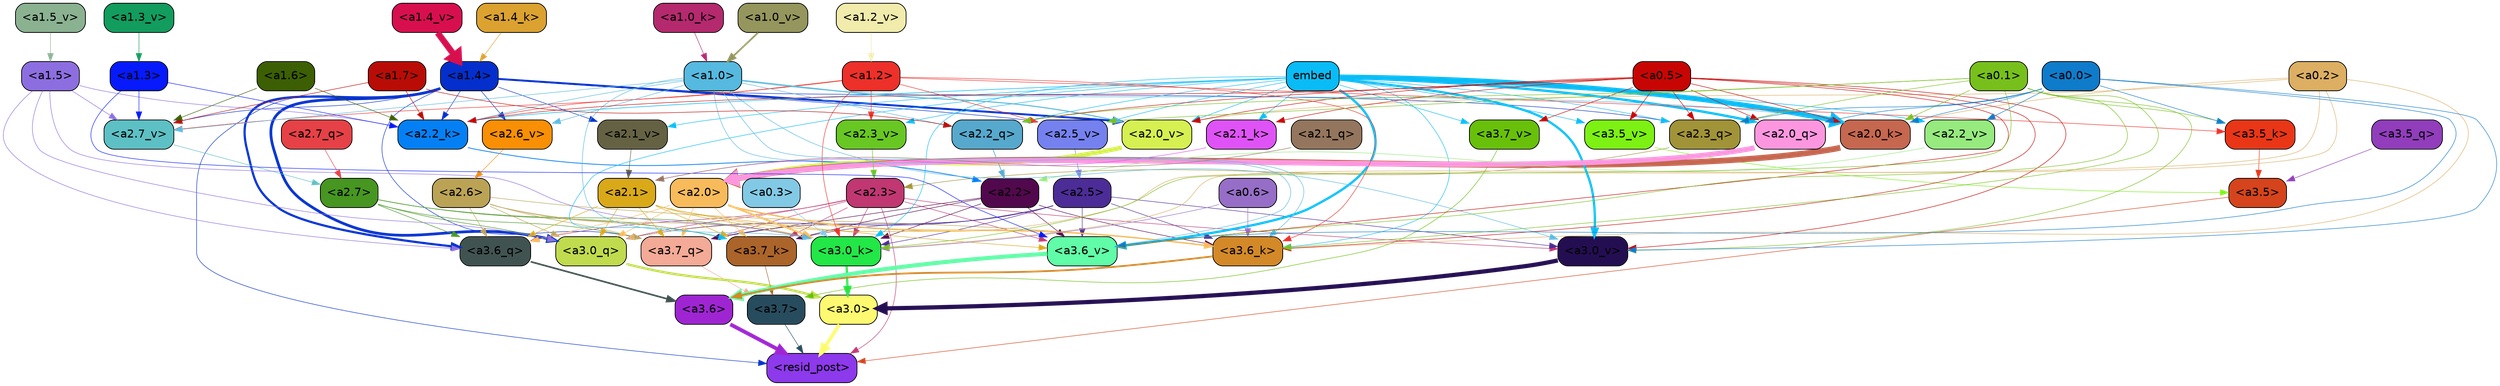 strict digraph "" {
	graph [bgcolor=transparent,
		layout=dot,
		overlap=false,
		splines=true
	];
	"<a3.7>"	[color=black,
		fillcolor="#274c5d",
		fontname=Helvetica,
		shape=box,
		style="filled, rounded"];
	"<resid_post>"	[color=black,
		fillcolor="#8d39ec",
		fontname=Helvetica,
		shape=box,
		style="filled, rounded"];
	"<a3.7>" -> "<resid_post>"	[color="#274c5d",
		penwidth=0.6];
	"<a3.6>"	[color=black,
		fillcolor="#9f25d2",
		fontname=Helvetica,
		shape=box,
		style="filled, rounded"];
	"<a3.6>" -> "<resid_post>"	[color="#9f25d2",
		penwidth=4.646730065345764];
	"<a3.5>"	[color=black,
		fillcolor="#d5441c",
		fontname=Helvetica,
		shape=box,
		style="filled, rounded"];
	"<a3.5>" -> "<resid_post>"	[color="#d5441c",
		penwidth=0.6];
	"<a3.0>"	[color=black,
		fillcolor="#fdfa71",
		fontname=Helvetica,
		shape=box,
		style="filled, rounded"];
	"<a3.0>" -> "<resid_post>"	[color="#fdfa71",
		penwidth=4.323132634162903];
	"<a2.3>"	[color=black,
		fillcolor="#c03772",
		fontname=Helvetica,
		shape=box,
		style="filled, rounded"];
	"<a2.3>" -> "<resid_post>"	[color="#c03772",
		penwidth=0.6];
	"<a3.7_q>"	[color=black,
		fillcolor="#f3aa96",
		fontname=Helvetica,
		shape=box,
		style="filled, rounded"];
	"<a2.3>" -> "<a3.7_q>"	[color="#c03772",
		penwidth=0.6];
	"<a3.6_q>"	[color=black,
		fillcolor="#415351",
		fontname=Helvetica,
		shape=box,
		style="filled, rounded"];
	"<a2.3>" -> "<a3.6_q>"	[color="#c03772",
		penwidth=0.6];
	"<a3.0_q>"	[color=black,
		fillcolor="#c0db4e",
		fontname=Helvetica,
		shape=box,
		style="filled, rounded"];
	"<a2.3>" -> "<a3.0_q>"	[color="#c03772",
		penwidth=0.6];
	"<a3.7_k>"	[color=black,
		fillcolor="#ab642a",
		fontname=Helvetica,
		shape=box,
		style="filled, rounded"];
	"<a2.3>" -> "<a3.7_k>"	[color="#c03772",
		penwidth=0.6];
	"<a3.0_k>"	[color=black,
		fillcolor="#23e647",
		fontname=Helvetica,
		shape=box,
		style="filled, rounded"];
	"<a2.3>" -> "<a3.0_k>"	[color="#c03772",
		penwidth=0.6];
	"<a3.6_v>"	[color=black,
		fillcolor="#61fca7",
		fontname=Helvetica,
		shape=box,
		style="filled, rounded"];
	"<a2.3>" -> "<a3.6_v>"	[color="#c03772",
		penwidth=0.6];
	"<a3.0_v>"	[color=black,
		fillcolor="#240e52",
		fontname=Helvetica,
		shape=box,
		style="filled, rounded"];
	"<a2.3>" -> "<a3.0_v>"	[color="#c03772",
		penwidth=0.6];
	"<a1.4>"	[color=black,
		fillcolor="#042fcc",
		fontname=Helvetica,
		shape=box,
		style="filled, rounded"];
	"<a1.4>" -> "<resid_post>"	[color="#042fcc",
		penwidth=0.6];
	"<a1.4>" -> "<a3.7_q>"	[color="#042fcc",
		penwidth=0.6];
	"<a1.4>" -> "<a3.6_q>"	[color="#042fcc",
		penwidth=2.700703263282776];
	"<a1.4>" -> "<a3.0_q>"	[color="#042fcc",
		penwidth=3.34255850315094];
	"<a2.3_q>"	[color=black,
		fillcolor="#a19338",
		fontname=Helvetica,
		shape=box,
		style="filled, rounded"];
	"<a1.4>" -> "<a2.3_q>"	[color="#042fcc",
		penwidth=0.6];
	"<a2.2_k>"	[color=black,
		fillcolor="#0580f4",
		fontname=Helvetica,
		shape=box,
		style="filled, rounded"];
	"<a1.4>" -> "<a2.2_k>"	[color="#042fcc",
		penwidth=0.6];
	"<a2.7_v>"	[color=black,
		fillcolor="#5dc0c4",
		fontname=Helvetica,
		shape=box,
		style="filled, rounded"];
	"<a1.4>" -> "<a2.7_v>"	[color="#042fcc",
		penwidth=0.6];
	"<a2.6_v>"	[color=black,
		fillcolor="#f88f05",
		fontname=Helvetica,
		shape=box,
		style="filled, rounded"];
	"<a1.4>" -> "<a2.6_v>"	[color="#042fcc",
		penwidth=0.6];
	"<a2.5_v>"	[color=black,
		fillcolor="#7581ee",
		fontname=Helvetica,
		shape=box,
		style="filled, rounded"];
	"<a1.4>" -> "<a2.5_v>"	[color="#042fcc",
		penwidth=0.6];
	"<a2.1_v>"	[color=black,
		fillcolor="#646243",
		fontname=Helvetica,
		shape=box,
		style="filled, rounded"];
	"<a1.4>" -> "<a2.1_v>"	[color="#042fcc",
		penwidth=0.6];
	"<a2.0_v>"	[color=black,
		fillcolor="#d6ef51",
		fontname=Helvetica,
		shape=box,
		style="filled, rounded"];
	"<a1.4>" -> "<a2.0_v>"	[color="#042fcc",
		penwidth=2.387977123260498];
	"<a3.7_q>" -> "<a3.7>"	[color="#f3aa96",
		penwidth=0.6];
	"<a3.6_q>" -> "<a3.6>"	[color="#415351",
		penwidth=2.03758105635643];
	"<a3.5_q>"	[color=black,
		fillcolor="#913dbc",
		fontname=Helvetica,
		shape=box,
		style="filled, rounded"];
	"<a3.5_q>" -> "<a3.5>"	[color="#913dbc",
		penwidth=0.6];
	"<a3.0_q>" -> "<a3.0>"	[color="#c0db4e",
		penwidth=2.8638100624084473];
	"<a3.7_k>" -> "<a3.7>"	[color="#ab642a",
		penwidth=0.6];
	"<a3.6_k>"	[color=black,
		fillcolor="#d38928",
		fontname=Helvetica,
		shape=box,
		style="filled, rounded"];
	"<a3.6_k>" -> "<a3.6>"	[color="#d38928",
		penwidth=2.174198240041733];
	"<a3.5_k>"	[color=black,
		fillcolor="#e93616",
		fontname=Helvetica,
		shape=box,
		style="filled, rounded"];
	"<a3.5_k>" -> "<a3.5>"	[color="#e93616",
		penwidth=0.6];
	"<a3.0_k>" -> "<a3.0>"	[color="#23e647",
		penwidth=2.6274144649505615];
	"<a3.7_v>"	[color=black,
		fillcolor="#68c00b",
		fontname=Helvetica,
		shape=box,
		style="filled, rounded"];
	"<a3.7_v>" -> "<a3.7>"	[color="#68c00b",
		penwidth=0.6];
	"<a3.6_v>" -> "<a3.6>"	[color="#61fca7",
		penwidth=5.002329230308533];
	"<a3.5_v>"	[color=black,
		fillcolor="#7cf113",
		fontname=Helvetica,
		shape=box,
		style="filled, rounded"];
	"<a3.5_v>" -> "<a3.5>"	[color="#7cf113",
		penwidth=0.6];
	"<a3.0_v>" -> "<a3.0>"	[color="#240e52",
		penwidth=5.188832879066467];
	"<a2.7>"	[color=black,
		fillcolor="#469621",
		fontname=Helvetica,
		shape=box,
		style="filled, rounded"];
	"<a2.7>" -> "<a3.7_q>"	[color="#469621",
		penwidth=0.6];
	"<a2.7>" -> "<a3.6_q>"	[color="#469621",
		penwidth=0.6];
	"<a2.7>" -> "<a3.0_q>"	[color="#469621",
		penwidth=0.6];
	"<a2.7>" -> "<a3.7_k>"	[color="#469621",
		penwidth=0.6];
	"<a2.7>" -> "<a3.0_k>"	[color="#469621",
		penwidth=0.6];
	"<a2.6>"	[color=black,
		fillcolor="#bba356",
		fontname=Helvetica,
		shape=box,
		style="filled, rounded"];
	"<a2.6>" -> "<a3.7_q>"	[color="#bba356",
		penwidth=0.6];
	"<a2.6>" -> "<a3.6_q>"	[color="#bba356",
		penwidth=0.6];
	"<a2.6>" -> "<a3.0_q>"	[color="#bba356",
		penwidth=0.6];
	"<a2.6>" -> "<a3.7_k>"	[color="#bba356",
		penwidth=0.6];
	"<a2.6>" -> "<a3.6_k>"	[color="#bba356",
		penwidth=0.6];
	"<a2.6>" -> "<a3.0_k>"	[color="#bba356",
		penwidth=0.6];
	"<a2.5>"	[color=black,
		fillcolor="#4c2c96",
		fontname=Helvetica,
		shape=box,
		style="filled, rounded"];
	"<a2.5>" -> "<a3.7_q>"	[color="#4c2c96",
		penwidth=0.6];
	"<a2.5>" -> "<a3.0_q>"	[color="#4c2c96",
		penwidth=0.6];
	"<a2.5>" -> "<a3.7_k>"	[color="#4c2c96",
		penwidth=0.6];
	"<a2.5>" -> "<a3.6_k>"	[color="#4c2c96",
		penwidth=0.6];
	"<a2.5>" -> "<a3.0_k>"	[color="#4c2c96",
		penwidth=0.6];
	"<a2.5>" -> "<a3.6_v>"	[color="#4c2c96",
		penwidth=0.6];
	"<a2.5>" -> "<a3.0_v>"	[color="#4c2c96",
		penwidth=0.6];
	"<a2.2>"	[color=black,
		fillcolor="#52084d",
		fontname=Helvetica,
		shape=box,
		style="filled, rounded"];
	"<a2.2>" -> "<a3.7_q>"	[color="#52084d",
		penwidth=0.6];
	"<a2.2>" -> "<a3.7_k>"	[color="#52084d",
		penwidth=0.6];
	"<a2.2>" -> "<a3.6_k>"	[color="#52084d",
		penwidth=0.6];
	"<a2.2>" -> "<a3.0_k>"	[color="#52084d",
		penwidth=0.6];
	"<a2.2>" -> "<a3.6_v>"	[color="#52084d",
		penwidth=0.6];
	"<a2.1>"	[color=black,
		fillcolor="#d9a919",
		fontname=Helvetica,
		shape=box,
		style="filled, rounded"];
	"<a2.1>" -> "<a3.7_q>"	[color="#d9a919",
		penwidth=0.6];
	"<a2.1>" -> "<a3.6_q>"	[color="#d9a919",
		penwidth=0.6];
	"<a2.1>" -> "<a3.0_q>"	[color="#d9a919",
		penwidth=0.6];
	"<a2.1>" -> "<a3.7_k>"	[color="#d9a919",
		penwidth=0.6];
	"<a2.1>" -> "<a3.6_k>"	[color="#d9a919",
		penwidth=0.6];
	"<a2.1>" -> "<a3.0_k>"	[color="#d9a919",
		penwidth=0.6];
	"<a2.1>" -> "<a3.6_v>"	[color="#d9a919",
		penwidth=0.6];
	"<a2.0>"	[color=black,
		fillcolor="#f8bb5b",
		fontname=Helvetica,
		shape=box,
		style="filled, rounded"];
	"<a2.0>" -> "<a3.7_q>"	[color="#f8bb5b",
		penwidth=0.6];
	"<a2.0>" -> "<a3.6_q>"	[color="#f8bb5b",
		penwidth=0.6];
	"<a2.0>" -> "<a3.0_q>"	[color="#f8bb5b",
		penwidth=0.6];
	"<a2.0>" -> "<a3.7_k>"	[color="#f8bb5b",
		penwidth=0.6];
	"<a2.0>" -> "<a3.6_k>"	[color="#f8bb5b",
		penwidth=1.6454488784074783];
	"<a2.0>" -> "<a3.0_k>"	[color="#f8bb5b",
		penwidth=2.2218968719244003];
	"<a1.5>"	[color=black,
		fillcolor="#8d6ee0",
		fontname=Helvetica,
		shape=box,
		style="filled, rounded"];
	"<a1.5>" -> "<a3.6_q>"	[color="#8d6ee0",
		penwidth=0.6];
	"<a1.5>" -> "<a3.0_q>"	[color="#8d6ee0",
		penwidth=0.6];
	"<a1.5>" -> "<a3.0_k>"	[color="#8d6ee0",
		penwidth=0.6];
	"<a1.5>" -> "<a2.2_k>"	[color="#8d6ee0",
		penwidth=0.6];
	"<a1.5>" -> "<a2.7_v>"	[color="#8d6ee0",
		penwidth=0.6];
	"<a0.2>"	[color=black,
		fillcolor="#dcaf63",
		fontname=Helvetica,
		shape=box,
		style="filled, rounded"];
	"<a0.2>" -> "<a3.0_q>"	[color="#dcaf63",
		penwidth=0.6];
	"<a0.2>" -> "<a3.6_k>"	[color="#dcaf63",
		penwidth=0.6];
	"<a0.2>" -> "<a3.0_k>"	[color="#dcaf63",
		penwidth=0.6];
	"<a2.0_k>"	[color=black,
		fillcolor="#c66750",
		fontname=Helvetica,
		shape=box,
		style="filled, rounded"];
	"<a0.2>" -> "<a2.0_k>"	[color="#dcaf63",
		penwidth=0.6];
	"<a0.2>" -> "<a2.0_v>"	[color="#dcaf63",
		penwidth=0.6];
	embed	[color=black,
		fillcolor="#09bcf6",
		fontname=Helvetica,
		shape=box,
		style="filled, rounded"];
	embed -> "<a3.7_k>"	[color="#09bcf6",
		penwidth=0.6];
	embed -> "<a3.6_k>"	[color="#09bcf6",
		penwidth=0.6];
	embed -> "<a3.0_k>"	[color="#09bcf6",
		penwidth=0.6];
	embed -> "<a3.7_v>"	[color="#09bcf6",
		penwidth=0.6];
	embed -> "<a3.6_v>"	[color="#09bcf6",
		penwidth=2.8301228284835815];
	embed -> "<a3.5_v>"	[color="#09bcf6",
		penwidth=0.6];
	embed -> "<a3.0_v>"	[color="#09bcf6",
		penwidth=2.7660785913467407];
	embed -> "<a2.3_q>"	[color="#09bcf6",
		penwidth=0.6];
	"<a2.2_q>"	[color=black,
		fillcolor="#57a8cd",
		fontname=Helvetica,
		shape=box,
		style="filled, rounded"];
	embed -> "<a2.2_q>"	[color="#09bcf6",
		penwidth=0.6];
	"<a2.0_q>"	[color=black,
		fillcolor="#fc97df",
		fontname=Helvetica,
		shape=box,
		style="filled, rounded"];
	embed -> "<a2.0_q>"	[color="#09bcf6",
		penwidth=2.918822765350342];
	embed -> "<a2.2_k>"	[color="#09bcf6",
		penwidth=0.7099294662475586];
	"<a2.1_k>"	[color=black,
		fillcolor="#df53f6",
		fontname=Helvetica,
		shape=box,
		style="filled, rounded"];
	embed -> "<a2.1_k>"	[color="#09bcf6",
		penwidth=0.6];
	embed -> "<a2.0_k>"	[color="#09bcf6",
		penwidth=6.075345039367676];
	embed -> "<a2.5_v>"	[color="#09bcf6",
		penwidth=0.6];
	"<a2.3_v>"	[color=black,
		fillcolor="#68c722",
		fontname=Helvetica,
		shape=box,
		style="filled, rounded"];
	embed -> "<a2.3_v>"	[color="#09bcf6",
		penwidth=0.6];
	"<a2.2_v>"	[color=black,
		fillcolor="#96ea7e",
		fontname=Helvetica,
		shape=box,
		style="filled, rounded"];
	embed -> "<a2.2_v>"	[color="#09bcf6",
		penwidth=0.6909599304199219];
	embed -> "<a2.1_v>"	[color="#09bcf6",
		penwidth=0.6];
	embed -> "<a2.0_v>"	[color="#09bcf6",
		penwidth=0.6];
	"<a1.2>"	[color=black,
		fillcolor="#ed3029",
		fontname=Helvetica,
		shape=box,
		style="filled, rounded"];
	"<a1.2>" -> "<a3.6_k>"	[color="#ed3029",
		penwidth=0.6];
	"<a1.2>" -> "<a3.5_k>"	[color="#ed3029",
		penwidth=0.6];
	"<a1.2>" -> "<a3.0_k>"	[color="#ed3029",
		penwidth=0.6];
	"<a1.2>" -> "<a2.2_k>"	[color="#ed3029",
		penwidth=0.6];
	"<a1.2>" -> "<a2.7_v>"	[color="#ed3029",
		penwidth=0.6];
	"<a1.2>" -> "<a2.5_v>"	[color="#ed3029",
		penwidth=0.6];
	"<a1.2>" -> "<a2.3_v>"	[color="#ed3029",
		penwidth=0.6];
	"<a1.0>"	[color=black,
		fillcolor="#56b9df",
		fontname=Helvetica,
		shape=box,
		style="filled, rounded"];
	"<a1.0>" -> "<a3.6_k>"	[color="#56b9df",
		penwidth=0.6];
	"<a1.0>" -> "<a3.0_k>"	[color="#56b9df",
		penwidth=0.6];
	"<a1.0>" -> "<a3.6_v>"	[color="#56b9df",
		penwidth=0.6];
	"<a1.0>" -> "<a3.0_v>"	[color="#56b9df",
		penwidth=0.6];
	"<a1.0>" -> "<a2.2_q>"	[color="#56b9df",
		penwidth=0.6];
	"<a1.0>" -> "<a2.2_k>"	[color="#56b9df",
		penwidth=0.6];
	"<a1.0>" -> "<a2.0_k>"	[color="#56b9df",
		penwidth=0.6];
	"<a1.0>" -> "<a2.7_v>"	[color="#56b9df",
		penwidth=0.6];
	"<a1.0>" -> "<a2.6_v>"	[color="#56b9df",
		penwidth=0.6];
	"<a1.0>" -> "<a2.0_v>"	[color="#56b9df",
		penwidth=1.2435333728790283];
	"<a0.6>"	[color=black,
		fillcolor="#966ec7",
		fontname=Helvetica,
		shape=box,
		style="filled, rounded"];
	"<a0.6>" -> "<a3.6_k>"	[color="#966ec7",
		penwidth=0.6];
	"<a0.6>" -> "<a3.0_k>"	[color="#966ec7",
		penwidth=0.6];
	"<a0.5>"	[color=black,
		fillcolor="#c70604",
		fontname=Helvetica,
		shape=box,
		style="filled, rounded"];
	"<a0.5>" -> "<a3.6_k>"	[color="#c70604",
		penwidth=0.6];
	"<a0.5>" -> "<a3.7_v>"	[color="#c70604",
		penwidth=0.6];
	"<a0.5>" -> "<a3.6_v>"	[color="#c70604",
		penwidth=0.6];
	"<a0.5>" -> "<a3.5_v>"	[color="#c70604",
		penwidth=0.6];
	"<a0.5>" -> "<a3.0_v>"	[color="#c70604",
		penwidth=0.6124261617660522];
	"<a0.5>" -> "<a2.3_q>"	[color="#c70604",
		penwidth=0.6];
	"<a0.5>" -> "<a2.2_q>"	[color="#c70604",
		penwidth=0.6];
	"<a0.5>" -> "<a2.0_q>"	[color="#c70604",
		penwidth=0.6];
	"<a0.5>" -> "<a2.2_k>"	[color="#c70604",
		penwidth=0.6];
	"<a0.5>" -> "<a2.1_k>"	[color="#c70604",
		penwidth=0.6];
	"<a0.5>" -> "<a2.0_k>"	[color="#c70604",
		penwidth=0.6112704277038574];
	"<a0.5>" -> "<a2.0_v>"	[color="#c70604",
		penwidth=0.6];
	"<a0.1>"	[color=black,
		fillcolor="#77c01c",
		fontname=Helvetica,
		shape=box,
		style="filled, rounded"];
	"<a0.1>" -> "<a3.6_k>"	[color="#77c01c",
		penwidth=0.6];
	"<a0.1>" -> "<a3.5_k>"	[color="#77c01c",
		penwidth=0.6];
	"<a0.1>" -> "<a3.0_k>"	[color="#77c01c",
		penwidth=0.6];
	"<a0.1>" -> "<a3.6_v>"	[color="#77c01c",
		penwidth=0.6];
	"<a0.1>" -> "<a3.0_v>"	[color="#77c01c",
		penwidth=0.6];
	"<a0.1>" -> "<a2.3_q>"	[color="#77c01c",
		penwidth=0.6];
	"<a0.1>" -> "<a2.2_q>"	[color="#77c01c",
		penwidth=0.6];
	"<a0.1>" -> "<a2.0_k>"	[color="#77c01c",
		penwidth=0.6];
	"<a0.1>" -> "<a2.5_v>"	[color="#77c01c",
		penwidth=0.6];
	"<a0.0>"	[color=black,
		fillcolor="#0f7bcb",
		fontname=Helvetica,
		shape=box,
		style="filled, rounded"];
	"<a0.0>" -> "<a3.5_k>"	[color="#0f7bcb",
		penwidth=0.6];
	"<a0.0>" -> "<a3.6_v>"	[color="#0f7bcb",
		penwidth=0.6];
	"<a0.0>" -> "<a3.0_v>"	[color="#0f7bcb",
		penwidth=0.6];
	"<a0.0>" -> "<a2.3_q>"	[color="#0f7bcb",
		penwidth=0.6];
	"<a0.0>" -> "<a2.0_q>"	[color="#0f7bcb",
		penwidth=0.6];
	"<a0.0>" -> "<a2.0_k>"	[color="#0f7bcb",
		penwidth=0.6];
	"<a0.0>" -> "<a2.2_v>"	[color="#0f7bcb",
		penwidth=0.6];
	"<a0.3>"	[color=black,
		fillcolor="#82c9e5",
		fontname=Helvetica,
		shape=box,
		style="filled, rounded"];
	"<a0.3>" -> "<a3.0_k>"	[color="#82c9e5",
		penwidth=0.6];
	"<a1.3>"	[color=black,
		fillcolor="#061afb",
		fontname=Helvetica,
		shape=box,
		style="filled, rounded"];
	"<a1.3>" -> "<a3.6_v>"	[color="#061afb",
		penwidth=0.6];
	"<a1.3>" -> "<a2.2_k>"	[color="#061afb",
		penwidth=0.6];
	"<a1.3>" -> "<a2.7_v>"	[color="#061afb",
		penwidth=0.6];
	"<a2.7_q>"	[color=black,
		fillcolor="#e64146",
		fontname=Helvetica,
		shape=box,
		style="filled, rounded"];
	"<a2.7_q>" -> "<a2.7>"	[color="#e64146",
		penwidth=0.6];
	"<a2.3_q>" -> "<a2.3>"	[color="#a19338",
		penwidth=0.6];
	"<a2.2_q>" -> "<a2.2>"	[color="#57a8cd",
		penwidth=0.8114519119262695];
	"<a2.1_q>"	[color=black,
		fillcolor="#93765d",
		fontname=Helvetica,
		shape=box,
		style="filled, rounded"];
	"<a2.1_q>" -> "<a2.1>"	[color="#93765d",
		penwidth=0.6];
	"<a2.0_q>" -> "<a2.0>"	[color="#fc97df",
		penwidth=6.2323237657547];
	"<a2.2_k>" -> "<a2.2>"	[color="#0580f4",
		penwidth=0.9331893920898438];
	"<a2.1_k>" -> "<a2.1>"	[color="#df53f6",
		penwidth=0.6];
	"<a2.0_k>" -> "<a2.0>"	[color="#c66750",
		penwidth=7.158664226531982];
	"<a2.7_v>" -> "<a2.7>"	[color="#5dc0c4",
		penwidth=0.6];
	"<a2.6_v>" -> "<a2.6>"	[color="#f88f05",
		penwidth=0.6];
	"<a2.5_v>" -> "<a2.5>"	[color="#7581ee",
		penwidth=0.6657319068908691];
	"<a2.3_v>" -> "<a2.3>"	[color="#68c722",
		penwidth=0.6];
	"<a2.2_v>" -> "<a2.2>"	[color="#96ea7e",
		penwidth=0.6];
	"<a2.1_v>" -> "<a2.1>"	[color="#646243",
		penwidth=0.6];
	"<a2.0_v>" -> "<a2.0>"	[color="#d6ef51",
		penwidth=5.380099236965179];
	"<a1.7>"	[color=black,
		fillcolor="#ba0c06",
		fontname=Helvetica,
		shape=box,
		style="filled, rounded"];
	"<a1.7>" -> "<a2.2_q>"	[color="#ba0c06",
		penwidth=0.6];
	"<a1.7>" -> "<a2.2_k>"	[color="#ba0c06",
		penwidth=0.6];
	"<a1.7>" -> "<a2.7_v>"	[color="#ba0c06",
		penwidth=0.6];
	"<a1.6>"	[color=black,
		fillcolor="#3c5f04",
		fontname=Helvetica,
		shape=box,
		style="filled, rounded"];
	"<a1.6>" -> "<a2.2_k>"	[color="#3c5f04",
		penwidth=0.6];
	"<a1.6>" -> "<a2.7_v>"	[color="#3c5f04",
		penwidth=0.6];
	"<a1.4_k>"	[color=black,
		fillcolor="#dba230",
		fontname=Helvetica,
		shape=box,
		style="filled, rounded"];
	"<a1.4_k>" -> "<a1.4>"	[color="#dba230",
		penwidth=0.6];
	"<a1.0_k>"	[color=black,
		fillcolor="#b5296e",
		fontname=Helvetica,
		shape=box,
		style="filled, rounded"];
	"<a1.0_k>" -> "<a1.0>"	[color="#b5296e",
		penwidth=0.6];
	"<a1.5_v>"	[color=black,
		fillcolor="#8ab291",
		fontname=Helvetica,
		shape=box,
		style="filled, rounded"];
	"<a1.5_v>" -> "<a1.5>"	[color="#8ab291",
		penwidth=0.6];
	"<a1.4_v>"	[color=black,
		fillcolor="#d80f4f",
		fontname=Helvetica,
		shape=box,
		style="filled, rounded"];
	"<a1.4_v>" -> "<a1.4>"	[color="#d80f4f",
		penwidth=7.649995803833008];
	"<a1.3_v>"	[color=black,
		fillcolor="#129c5e",
		fontname=Helvetica,
		shape=box,
		style="filled, rounded"];
	"<a1.3_v>" -> "<a1.3>"	[color="#129c5e",
		penwidth=0.6];
	"<a1.2_v>"	[color=black,
		fillcolor="#f1ebac",
		fontname=Helvetica,
		shape=box,
		style="filled, rounded"];
	"<a1.2_v>" -> "<a1.2>"	[color="#f1ebac",
		penwidth=0.6];
	"<a1.0_v>"	[color=black,
		fillcolor="#95965d",
		fontname=Helvetica,
		shape=box,
		style="filled, rounded"];
	"<a1.0_v>" -> "<a1.0>"	[color="#95965d",
		penwidth=2.050852060317993];
}
